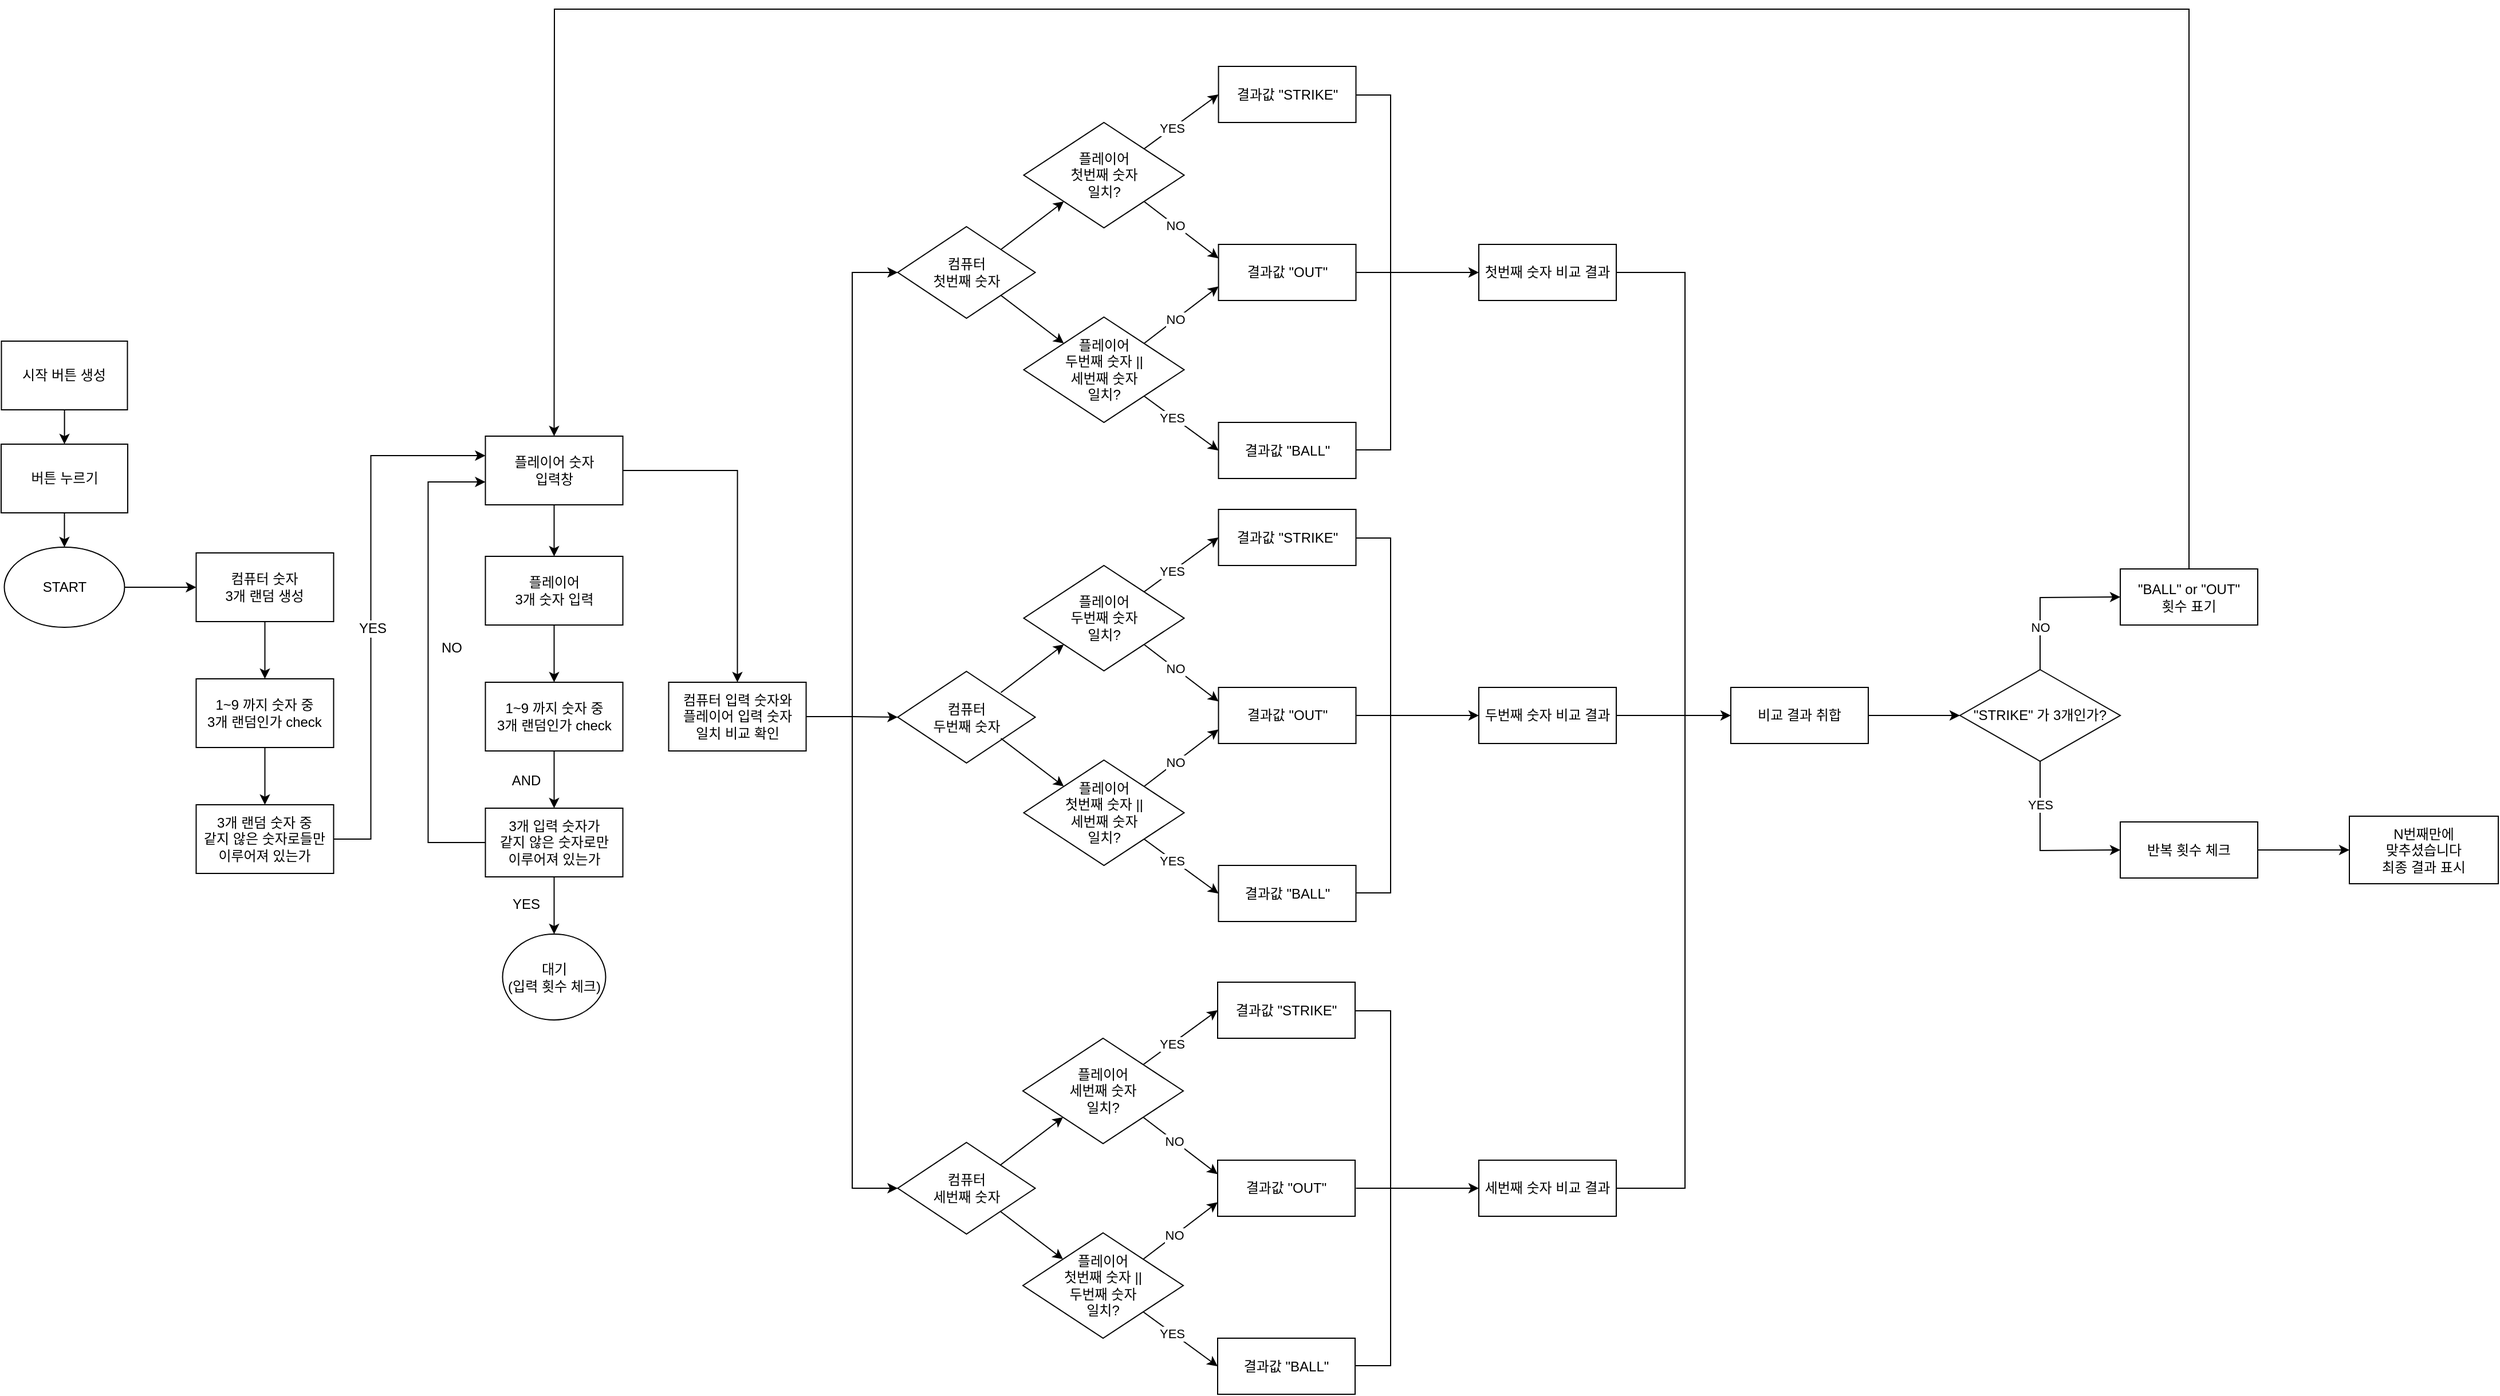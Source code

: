 <mxfile version="20.2.8" type="device"><diagram id="OBmI5fnnhrO9hhg0HkDY" name="페이지-1"><mxGraphModel dx="1426" dy="744" grid="1" gridSize="10" guides="1" tooltips="1" connect="1" arrows="1" fold="1" page="1" pageScale="1" pageWidth="2336" pageHeight="1654" math="0" shadow="0"><root><mxCell id="0"/><mxCell id="1" parent="0"/><mxCell id="VyMsgESgO7P7NkDalYMn-1" value="" style="edgeStyle=orthogonalEdgeStyle;rounded=0;orthogonalLoop=1;jettySize=auto;html=1;fontFamily=Helvetica;fontSize=12;fontColor=default;" edge="1" parent="1" source="VyMsgESgO7P7NkDalYMn-2" target="VyMsgESgO7P7NkDalYMn-6"><mxGeometry relative="1" as="geometry"/></mxCell><mxCell id="VyMsgESgO7P7NkDalYMn-2" value="컴퓨터 숫자&lt;br&gt;3개 랜덤 생성" style="rounded=0;whiteSpace=wrap;html=1;" vertex="1" parent="1"><mxGeometry x="230.25" y="555" width="120" height="60" as="geometry"/></mxCell><mxCell id="VyMsgESgO7P7NkDalYMn-3" value="" style="edgeStyle=orthogonalEdgeStyle;rounded=0;orthogonalLoop=1;jettySize=auto;html=1;fontFamily=Helvetica;fontSize=12;fontColor=default;" edge="1" parent="1" source="VyMsgESgO7P7NkDalYMn-4" target="VyMsgESgO7P7NkDalYMn-2"><mxGeometry relative="1" as="geometry"/></mxCell><mxCell id="VyMsgESgO7P7NkDalYMn-4" value="START" style="ellipse;whiteSpace=wrap;html=1;rounded=1;shadow=0;glass=0;strokeColor=default;strokeWidth=1;fontFamily=Helvetica;fontSize=12;fontColor=default;fillColor=default;" vertex="1" parent="1"><mxGeometry x="62.75" y="550" width="105" height="70" as="geometry"/></mxCell><mxCell id="VyMsgESgO7P7NkDalYMn-5" value="" style="edgeStyle=orthogonalEdgeStyle;rounded=0;orthogonalLoop=1;jettySize=auto;html=1;fontFamily=Helvetica;fontSize=12;fontColor=default;entryX=0.5;entryY=0;entryDx=0;entryDy=0;" edge="1" parent="1" source="VyMsgESgO7P7NkDalYMn-6" target="VyMsgESgO7P7NkDalYMn-9"><mxGeometry relative="1" as="geometry"/></mxCell><mxCell id="VyMsgESgO7P7NkDalYMn-6" value="1~9 까지 숫자 중&lt;br&gt;3개 랜덤인가 check" style="rounded=0;whiteSpace=wrap;html=1;" vertex="1" parent="1"><mxGeometry x="230.25" y="665" width="120" height="60" as="geometry"/></mxCell><mxCell id="VyMsgESgO7P7NkDalYMn-7" value="" style="edgeStyle=orthogonalEdgeStyle;rounded=0;orthogonalLoop=1;jettySize=auto;html=1;fontFamily=Helvetica;fontSize=12;fontColor=default;" edge="1" parent="1" source="VyMsgESgO7P7NkDalYMn-9" target="VyMsgESgO7P7NkDalYMn-15"><mxGeometry relative="1" as="geometry"><Array as="points"><mxPoint x="382.75" y="805"/><mxPoint x="382.75" y="470"/></Array></mxGeometry></mxCell><mxCell id="VyMsgESgO7P7NkDalYMn-8" value="YES" style="edgeLabel;html=1;align=center;verticalAlign=middle;resizable=0;points=[];fontSize=12;fontFamily=Helvetica;fontColor=default;" vertex="1" connectable="0" parent="VyMsgESgO7P7NkDalYMn-7"><mxGeometry x="-0.074" y="-1" relative="1" as="geometry"><mxPoint as="offset"/></mxGeometry></mxCell><mxCell id="VyMsgESgO7P7NkDalYMn-9" value="3개 랜덤 숫자 중&lt;br&gt;같지 않은 숫자로들만&lt;br&gt;이루어져 있는가" style="rounded=0;whiteSpace=wrap;html=1;" vertex="1" parent="1"><mxGeometry x="230.25" y="775" width="120" height="60" as="geometry"/></mxCell><mxCell id="VyMsgESgO7P7NkDalYMn-10" value="" style="edgeStyle=orthogonalEdgeStyle;rounded=0;orthogonalLoop=1;jettySize=auto;html=1;fontFamily=Helvetica;fontSize=12;fontColor=default;" edge="1" parent="1" source="VyMsgESgO7P7NkDalYMn-11" target="VyMsgESgO7P7NkDalYMn-13"><mxGeometry relative="1" as="geometry"/></mxCell><mxCell id="VyMsgESgO7P7NkDalYMn-11" value="시작 버튼 생성" style="rounded=0;whiteSpace=wrap;html=1;shadow=0;glass=0;strokeColor=default;strokeWidth=1;fontFamily=Helvetica;fontSize=12;fontColor=default;fillColor=default;" vertex="1" parent="1"><mxGeometry x="60.25" y="370" width="110" height="60" as="geometry"/></mxCell><mxCell id="VyMsgESgO7P7NkDalYMn-12" value="" style="edgeStyle=orthogonalEdgeStyle;rounded=0;orthogonalLoop=1;jettySize=auto;html=1;fontFamily=Helvetica;fontSize=12;fontColor=default;" edge="1" parent="1" source="VyMsgESgO7P7NkDalYMn-13" target="VyMsgESgO7P7NkDalYMn-4"><mxGeometry relative="1" as="geometry"/></mxCell><mxCell id="VyMsgESgO7P7NkDalYMn-13" value="버튼 누르기" style="rounded=0;whiteSpace=wrap;html=1;shadow=0;glass=0;strokeColor=default;strokeWidth=1;fontFamily=Helvetica;fontSize=12;fontColor=default;fillColor=default;" vertex="1" parent="1"><mxGeometry x="60" y="460" width="110.5" height="60" as="geometry"/></mxCell><mxCell id="VyMsgESgO7P7NkDalYMn-14" value="" style="edgeStyle=orthogonalEdgeStyle;rounded=0;orthogonalLoop=1;jettySize=auto;html=1;fontFamily=Helvetica;fontSize=12;fontColor=default;" edge="1" parent="1" source="VyMsgESgO7P7NkDalYMn-15" target="VyMsgESgO7P7NkDalYMn-17"><mxGeometry relative="1" as="geometry"/></mxCell><mxCell id="VyMsgESgO7P7NkDalYMn-28" value="" style="edgeStyle=orthogonalEdgeStyle;rounded=0;orthogonalLoop=1;jettySize=auto;html=1;entryX=0.5;entryY=0;entryDx=0;entryDy=0;" edge="1" parent="1" source="VyMsgESgO7P7NkDalYMn-15" target="VyMsgESgO7P7NkDalYMn-27"><mxGeometry relative="1" as="geometry"><mxPoint x="992.75" y="520" as="targetPoint"/><Array as="points"><mxPoint x="702.75" y="483"/></Array></mxGeometry></mxCell><mxCell id="VyMsgESgO7P7NkDalYMn-15" value="플레이어 숫자&lt;br&gt;입력창" style="rounded=0;whiteSpace=wrap;html=1;" vertex="1" parent="1"><mxGeometry x="482.75" y="453" width="120" height="60" as="geometry"/></mxCell><mxCell id="VyMsgESgO7P7NkDalYMn-16" value="" style="edgeStyle=orthogonalEdgeStyle;rounded=0;orthogonalLoop=1;jettySize=auto;html=1;fontFamily=Helvetica;fontSize=12;fontColor=default;" edge="1" parent="1" source="VyMsgESgO7P7NkDalYMn-17" target="VyMsgESgO7P7NkDalYMn-19"><mxGeometry relative="1" as="geometry"/></mxCell><mxCell id="VyMsgESgO7P7NkDalYMn-17" value="플레이어&lt;br&gt;3개 숫자 입력" style="rounded=0;whiteSpace=wrap;html=1;" vertex="1" parent="1"><mxGeometry x="482.75" y="558" width="120" height="60" as="geometry"/></mxCell><mxCell id="VyMsgESgO7P7NkDalYMn-18" value="" style="edgeStyle=orthogonalEdgeStyle;rounded=0;orthogonalLoop=1;jettySize=auto;html=1;fontFamily=Helvetica;fontSize=12;fontColor=default;" edge="1" parent="1" source="VyMsgESgO7P7NkDalYMn-19" target="VyMsgESgO7P7NkDalYMn-21"><mxGeometry relative="1" as="geometry"/></mxCell><mxCell id="VyMsgESgO7P7NkDalYMn-19" value="1~9 까지 숫자 중&lt;br&gt;3개 랜덤인가 check" style="rounded=0;whiteSpace=wrap;html=1;" vertex="1" parent="1"><mxGeometry x="482.75" y="668" width="120" height="60" as="geometry"/></mxCell><mxCell id="VyMsgESgO7P7NkDalYMn-20" value="" style="edgeStyle=orthogonalEdgeStyle;rounded=0;orthogonalLoop=1;jettySize=auto;html=1;fontFamily=Helvetica;fontSize=12;fontColor=default;" edge="1" parent="1" source="VyMsgESgO7P7NkDalYMn-21" target="VyMsgESgO7P7NkDalYMn-25"><mxGeometry relative="1" as="geometry"/></mxCell><mxCell id="VyMsgESgO7P7NkDalYMn-21" value="3개 입력 숫자가&lt;br&gt;같지 않은 숫자로만&lt;br&gt;이루어져 있는가" style="rounded=0;whiteSpace=wrap;html=1;" vertex="1" parent="1"><mxGeometry x="482.75" y="778" width="120" height="60" as="geometry"/></mxCell><mxCell id="VyMsgESgO7P7NkDalYMn-22" value="AND" style="text;html=1;align=center;verticalAlign=middle;resizable=0;points=[];autosize=1;strokeColor=none;fillColor=none;fontSize=12;fontFamily=Helvetica;fontColor=default;" vertex="1" parent="1"><mxGeometry x="492.75" y="738.5" width="50" height="30" as="geometry"/></mxCell><mxCell id="VyMsgESgO7P7NkDalYMn-23" value="" style="endArrow=classic;html=1;rounded=0;fontFamily=Helvetica;fontSize=12;fontColor=default;exitX=0;exitY=0.5;exitDx=0;exitDy=0;" edge="1" parent="1" source="VyMsgESgO7P7NkDalYMn-21"><mxGeometry width="50" height="50" relative="1" as="geometry"><mxPoint x="412.75" y="543" as="sourcePoint"/><mxPoint x="482.75" y="493" as="targetPoint"/><Array as="points"><mxPoint x="432.75" y="808"/><mxPoint x="432.75" y="493"/></Array></mxGeometry></mxCell><mxCell id="VyMsgESgO7P7NkDalYMn-24" value="NO" style="text;html=1;align=center;verticalAlign=middle;resizable=0;points=[];autosize=1;strokeColor=none;fillColor=none;fontSize=12;fontFamily=Helvetica;fontColor=default;" vertex="1" parent="1"><mxGeometry x="432.75" y="623" width="40" height="30" as="geometry"/></mxCell><mxCell id="VyMsgESgO7P7NkDalYMn-25" value="대기&lt;br&gt;(입력 횟수 체크)" style="ellipse;whiteSpace=wrap;html=1;rounded=0;" vertex="1" parent="1"><mxGeometry x="497.75" y="888" width="90" height="75" as="geometry"/></mxCell><mxCell id="VyMsgESgO7P7NkDalYMn-26" value="YES" style="text;html=1;align=center;verticalAlign=middle;resizable=0;points=[];autosize=1;strokeColor=none;fillColor=none;fontSize=12;fontFamily=Helvetica;fontColor=default;" vertex="1" parent="1"><mxGeometry x="492.75" y="847" width="50" height="30" as="geometry"/></mxCell><mxCell id="VyMsgESgO7P7NkDalYMn-48" value="" style="edgeStyle=orthogonalEdgeStyle;rounded=0;orthogonalLoop=1;jettySize=auto;html=1;" edge="1" parent="1" source="VyMsgESgO7P7NkDalYMn-27" target="VyMsgESgO7P7NkDalYMn-46"><mxGeometry relative="1" as="geometry"/></mxCell><mxCell id="VyMsgESgO7P7NkDalYMn-27" value="컴퓨터 입력 숫자와&lt;br&gt;플레이어 입력 숫자&lt;br&gt;일치 비교 확인" style="rounded=0;whiteSpace=wrap;html=1;" vertex="1" parent="1"><mxGeometry x="642.75" y="668" width="120" height="60" as="geometry"/></mxCell><mxCell id="VyMsgESgO7P7NkDalYMn-44" value="컴퓨터&lt;br&gt;첫번째 숫자" style="rhombus;whiteSpace=wrap;html=1;" vertex="1" parent="1"><mxGeometry x="842.75" y="270" width="120" height="80" as="geometry"/></mxCell><mxCell id="VyMsgESgO7P7NkDalYMn-46" value="컴퓨터&lt;br&gt;두번째 숫자" style="rhombus;whiteSpace=wrap;html=1;" vertex="1" parent="1"><mxGeometry x="842.75" y="658.5" width="120" height="80" as="geometry"/></mxCell><mxCell id="VyMsgESgO7P7NkDalYMn-47" value="컴퓨터&lt;br&gt;세번째 숫자" style="rhombus;whiteSpace=wrap;html=1;" vertex="1" parent="1"><mxGeometry x="842.75" y="1070" width="120" height="80" as="geometry"/></mxCell><mxCell id="VyMsgESgO7P7NkDalYMn-49" value="" style="endArrow=classic;startArrow=classic;html=1;rounded=0;entryX=0;entryY=0.5;entryDx=0;entryDy=0;exitX=0;exitY=0.5;exitDx=0;exitDy=0;" edge="1" parent="1" source="VyMsgESgO7P7NkDalYMn-47" target="VyMsgESgO7P7NkDalYMn-44"><mxGeometry width="50" height="50" relative="1" as="geometry"><mxPoint x="782.75" y="650" as="sourcePoint"/><mxPoint x="832.75" y="600" as="targetPoint"/><Array as="points"><mxPoint x="803" y="1110"/><mxPoint x="803" y="310"/></Array></mxGeometry></mxCell><mxCell id="VyMsgESgO7P7NkDalYMn-50" value="" style="endArrow=classic;html=1;rounded=0;exitX=1;exitY=0;exitDx=0;exitDy=0;entryX=0;entryY=1;entryDx=0;entryDy=0;" edge="1" parent="1" source="VyMsgESgO7P7NkDalYMn-44" target="VyMsgESgO7P7NkDalYMn-55"><mxGeometry width="50" height="50" relative="1" as="geometry"><mxPoint x="952.75" y="270" as="sourcePoint"/><mxPoint x="1002.75" y="262" as="targetPoint"/></mxGeometry></mxCell><mxCell id="VyMsgESgO7P7NkDalYMn-51" value="" style="endArrow=classic;html=1;rounded=0;exitX=1;exitY=1;exitDx=0;exitDy=0;entryX=0;entryY=0;entryDx=0;entryDy=0;" edge="1" parent="1" source="VyMsgESgO7P7NkDalYMn-44" target="VyMsgESgO7P7NkDalYMn-54"><mxGeometry width="50" height="50" relative="1" as="geometry"><mxPoint x="972.75" y="362" as="sourcePoint"/><mxPoint x="1002.75" y="362" as="targetPoint"/></mxGeometry></mxCell><mxCell id="VyMsgESgO7P7NkDalYMn-54" value="플레이어&lt;br&gt;두번째 숫자 ||&lt;br&gt;세번째 숫자&lt;br&gt;일치?" style="rhombus;whiteSpace=wrap;html=1;" vertex="1" parent="1"><mxGeometry x="952.75" y="349" width="140" height="92" as="geometry"/></mxCell><mxCell id="VyMsgESgO7P7NkDalYMn-55" value="플레이어&lt;br&gt;첫번째 숫자&lt;br&gt;일치?" style="rhombus;whiteSpace=wrap;html=1;" vertex="1" parent="1"><mxGeometry x="952.75" y="179" width="140" height="92" as="geometry"/></mxCell><mxCell id="VyMsgESgO7P7NkDalYMn-57" value="결과값 &quot;OUT&quot;" style="rounded=0;whiteSpace=wrap;html=1;" vertex="1" parent="1"><mxGeometry x="1122.75" y="285.5" width="120" height="49" as="geometry"/></mxCell><mxCell id="VyMsgESgO7P7NkDalYMn-58" value="" style="endArrow=classic;html=1;rounded=0;exitX=1;exitY=1;exitDx=0;exitDy=0;entryX=0;entryY=0.25;entryDx=0;entryDy=0;" edge="1" parent="1" source="VyMsgESgO7P7NkDalYMn-55" target="VyMsgESgO7P7NkDalYMn-57"><mxGeometry width="50" height="50" relative="1" as="geometry"><mxPoint x="1102.75" y="250" as="sourcePoint"/><mxPoint x="1152.75" y="200" as="targetPoint"/></mxGeometry></mxCell><mxCell id="VyMsgESgO7P7NkDalYMn-62" value="NO" style="edgeLabel;html=1;align=center;verticalAlign=middle;resizable=0;points=[];" vertex="1" connectable="0" parent="VyMsgESgO7P7NkDalYMn-58"><mxGeometry x="-0.164" relative="1" as="geometry"><mxPoint as="offset"/></mxGeometry></mxCell><mxCell id="VyMsgESgO7P7NkDalYMn-59" value="" style="endArrow=classic;html=1;rounded=0;exitX=1;exitY=0;exitDx=0;exitDy=0;entryX=0;entryY=0.75;entryDx=0;entryDy=0;" edge="1" parent="1" source="VyMsgESgO7P7NkDalYMn-54" target="VyMsgESgO7P7NkDalYMn-57"><mxGeometry width="50" height="50" relative="1" as="geometry"><mxPoint x="1052.75" y="335" as="sourcePoint"/><mxPoint x="1102.75" y="285" as="targetPoint"/></mxGeometry></mxCell><mxCell id="VyMsgESgO7P7NkDalYMn-61" value="NO" style="edgeLabel;html=1;align=center;verticalAlign=middle;resizable=0;points=[];" vertex="1" connectable="0" parent="VyMsgESgO7P7NkDalYMn-59"><mxGeometry x="-0.13" relative="1" as="geometry"><mxPoint x="-1" as="offset"/></mxGeometry></mxCell><mxCell id="VyMsgESgO7P7NkDalYMn-63" value="" style="endArrow=classic;html=1;rounded=0;exitX=1;exitY=0;exitDx=0;exitDy=0;entryX=0;entryY=0.5;entryDx=0;entryDy=0;" edge="1" parent="1" source="VyMsgESgO7P7NkDalYMn-55" target="VyMsgESgO7P7NkDalYMn-64"><mxGeometry width="50" height="50" relative="1" as="geometry"><mxPoint x="1072.75" y="200" as="sourcePoint"/><mxPoint x="1122.75" y="150" as="targetPoint"/></mxGeometry></mxCell><mxCell id="VyMsgESgO7P7NkDalYMn-65" value="YES" style="edgeLabel;html=1;align=center;verticalAlign=middle;resizable=0;points=[];" vertex="1" connectable="0" parent="VyMsgESgO7P7NkDalYMn-63"><mxGeometry x="-0.215" relative="1" as="geometry"><mxPoint x="-1" as="offset"/></mxGeometry></mxCell><mxCell id="VyMsgESgO7P7NkDalYMn-64" value="결과값 &quot;STRIKE&quot;" style="rounded=0;whiteSpace=wrap;html=1;" vertex="1" parent="1"><mxGeometry x="1122.75" y="130" width="120" height="49" as="geometry"/></mxCell><mxCell id="VyMsgESgO7P7NkDalYMn-66" value="결과값 &quot;BALL&quot;" style="rounded=0;whiteSpace=wrap;html=1;" vertex="1" parent="1"><mxGeometry x="1122.75" y="441" width="120" height="49" as="geometry"/></mxCell><mxCell id="VyMsgESgO7P7NkDalYMn-67" value="" style="endArrow=classic;html=1;rounded=0;exitX=1;exitY=1;exitDx=0;exitDy=0;entryX=0;entryY=0.5;entryDx=0;entryDy=0;" edge="1" parent="1" source="VyMsgESgO7P7NkDalYMn-54" target="VyMsgESgO7P7NkDalYMn-66"><mxGeometry width="50" height="50" relative="1" as="geometry"><mxPoint x="1067.75" y="212" as="sourcePoint"/><mxPoint x="1132.75" y="164.5" as="targetPoint"/></mxGeometry></mxCell><mxCell id="VyMsgESgO7P7NkDalYMn-68" value="YES" style="edgeLabel;html=1;align=center;verticalAlign=middle;resizable=0;points=[];" vertex="1" connectable="0" parent="VyMsgESgO7P7NkDalYMn-67"><mxGeometry x="-0.215" relative="1" as="geometry"><mxPoint x="-1" as="offset"/></mxGeometry></mxCell><mxCell id="VyMsgESgO7P7NkDalYMn-100" value="" style="group" vertex="1" connectable="0" parent="1"><mxGeometry x="932.75" y="517" width="310" height="360" as="geometry"/></mxCell><mxCell id="VyMsgESgO7P7NkDalYMn-85" value="" style="endArrow=classic;html=1;rounded=0;exitX=1;exitY=0;exitDx=0;exitDy=0;entryX=0;entryY=1;entryDx=0;entryDy=0;" edge="1" parent="VyMsgESgO7P7NkDalYMn-100" target="VyMsgESgO7P7NkDalYMn-88"><mxGeometry width="50" height="50" relative="1" as="geometry"><mxPoint y="160" as="sourcePoint"/><mxPoint x="70" y="132" as="targetPoint"/></mxGeometry></mxCell><mxCell id="VyMsgESgO7P7NkDalYMn-86" value="" style="endArrow=classic;html=1;rounded=0;exitX=1;exitY=1;exitDx=0;exitDy=0;entryX=0;entryY=0;entryDx=0;entryDy=0;" edge="1" parent="VyMsgESgO7P7NkDalYMn-100" target="VyMsgESgO7P7NkDalYMn-87"><mxGeometry width="50" height="50" relative="1" as="geometry"><mxPoint y="200" as="sourcePoint"/><mxPoint x="70" y="232" as="targetPoint"/></mxGeometry></mxCell><mxCell id="VyMsgESgO7P7NkDalYMn-87" value="플레이어&lt;br&gt;첫번째 숫자 ||&lt;br&gt;세번째 숫자&lt;br&gt;일치?" style="rhombus;whiteSpace=wrap;html=1;" vertex="1" parent="VyMsgESgO7P7NkDalYMn-100"><mxGeometry x="20" y="219" width="140" height="92" as="geometry"/></mxCell><mxCell id="VyMsgESgO7P7NkDalYMn-88" value="플레이어&lt;br&gt;두번째 숫자&lt;br&gt;일치?" style="rhombus;whiteSpace=wrap;html=1;" vertex="1" parent="VyMsgESgO7P7NkDalYMn-100"><mxGeometry x="20" y="49" width="140" height="92" as="geometry"/></mxCell><mxCell id="VyMsgESgO7P7NkDalYMn-89" value="결과값 &quot;OUT&quot;" style="rounded=0;whiteSpace=wrap;html=1;" vertex="1" parent="VyMsgESgO7P7NkDalYMn-100"><mxGeometry x="190" y="155.5" width="120" height="49" as="geometry"/></mxCell><mxCell id="VyMsgESgO7P7NkDalYMn-90" value="" style="endArrow=classic;html=1;rounded=0;exitX=1;exitY=1;exitDx=0;exitDy=0;entryX=0;entryY=0.25;entryDx=0;entryDy=0;" edge="1" parent="VyMsgESgO7P7NkDalYMn-100" source="VyMsgESgO7P7NkDalYMn-88" target="VyMsgESgO7P7NkDalYMn-89"><mxGeometry width="50" height="50" relative="1" as="geometry"><mxPoint x="170" y="120" as="sourcePoint"/><mxPoint x="220" y="70" as="targetPoint"/></mxGeometry></mxCell><mxCell id="VyMsgESgO7P7NkDalYMn-91" value="NO" style="edgeLabel;html=1;align=center;verticalAlign=middle;resizable=0;points=[];" vertex="1" connectable="0" parent="VyMsgESgO7P7NkDalYMn-90"><mxGeometry x="-0.164" relative="1" as="geometry"><mxPoint as="offset"/></mxGeometry></mxCell><mxCell id="VyMsgESgO7P7NkDalYMn-92" value="" style="endArrow=classic;html=1;rounded=0;exitX=1;exitY=0;exitDx=0;exitDy=0;entryX=0;entryY=0.75;entryDx=0;entryDy=0;" edge="1" parent="VyMsgESgO7P7NkDalYMn-100" source="VyMsgESgO7P7NkDalYMn-87" target="VyMsgESgO7P7NkDalYMn-89"><mxGeometry width="50" height="50" relative="1" as="geometry"><mxPoint x="120" y="205" as="sourcePoint"/><mxPoint x="170" y="155" as="targetPoint"/></mxGeometry></mxCell><mxCell id="VyMsgESgO7P7NkDalYMn-93" value="NO" style="edgeLabel;html=1;align=center;verticalAlign=middle;resizable=0;points=[];" vertex="1" connectable="0" parent="VyMsgESgO7P7NkDalYMn-92"><mxGeometry x="-0.13" relative="1" as="geometry"><mxPoint x="-1" as="offset"/></mxGeometry></mxCell><mxCell id="VyMsgESgO7P7NkDalYMn-94" value="" style="endArrow=classic;html=1;rounded=0;exitX=1;exitY=0;exitDx=0;exitDy=0;entryX=0;entryY=0.5;entryDx=0;entryDy=0;" edge="1" parent="VyMsgESgO7P7NkDalYMn-100" source="VyMsgESgO7P7NkDalYMn-88" target="VyMsgESgO7P7NkDalYMn-96"><mxGeometry width="50" height="50" relative="1" as="geometry"><mxPoint x="140" y="70" as="sourcePoint"/><mxPoint x="190" y="20" as="targetPoint"/></mxGeometry></mxCell><mxCell id="VyMsgESgO7P7NkDalYMn-95" value="YES" style="edgeLabel;html=1;align=center;verticalAlign=middle;resizable=0;points=[];" vertex="1" connectable="0" parent="VyMsgESgO7P7NkDalYMn-94"><mxGeometry x="-0.215" relative="1" as="geometry"><mxPoint x="-1" as="offset"/></mxGeometry></mxCell><mxCell id="VyMsgESgO7P7NkDalYMn-96" value="결과값 &quot;STRIKE&quot;" style="rounded=0;whiteSpace=wrap;html=1;" vertex="1" parent="VyMsgESgO7P7NkDalYMn-100"><mxGeometry x="190" width="120" height="49" as="geometry"/></mxCell><mxCell id="VyMsgESgO7P7NkDalYMn-97" value="결과값 &quot;BALL&quot;" style="rounded=0;whiteSpace=wrap;html=1;" vertex="1" parent="VyMsgESgO7P7NkDalYMn-100"><mxGeometry x="190" y="311" width="120" height="49" as="geometry"/></mxCell><mxCell id="VyMsgESgO7P7NkDalYMn-98" value="" style="endArrow=classic;html=1;rounded=0;exitX=1;exitY=1;exitDx=0;exitDy=0;entryX=0;entryY=0.5;entryDx=0;entryDy=0;" edge="1" parent="VyMsgESgO7P7NkDalYMn-100" source="VyMsgESgO7P7NkDalYMn-87" target="VyMsgESgO7P7NkDalYMn-97"><mxGeometry width="50" height="50" relative="1" as="geometry"><mxPoint x="135" y="82" as="sourcePoint"/><mxPoint x="200" y="34.5" as="targetPoint"/></mxGeometry></mxCell><mxCell id="VyMsgESgO7P7NkDalYMn-99" value="YES" style="edgeLabel;html=1;align=center;verticalAlign=middle;resizable=0;points=[];" vertex="1" connectable="0" parent="VyMsgESgO7P7NkDalYMn-98"><mxGeometry x="-0.215" relative="1" as="geometry"><mxPoint x="-1" as="offset"/></mxGeometry></mxCell><mxCell id="VyMsgESgO7P7NkDalYMn-101" value="" style="group" vertex="1" connectable="0" parent="VyMsgESgO7P7NkDalYMn-100"><mxGeometry x="-0.75" y="413" width="310" height="360" as="geometry"/></mxCell><mxCell id="VyMsgESgO7P7NkDalYMn-102" value="" style="endArrow=classic;html=1;rounded=0;exitX=1;exitY=0;exitDx=0;exitDy=0;entryX=0;entryY=1;entryDx=0;entryDy=0;" edge="1" parent="VyMsgESgO7P7NkDalYMn-101" target="VyMsgESgO7P7NkDalYMn-105"><mxGeometry width="50" height="50" relative="1" as="geometry"><mxPoint y="160" as="sourcePoint"/><mxPoint x="70" y="132" as="targetPoint"/></mxGeometry></mxCell><mxCell id="VyMsgESgO7P7NkDalYMn-103" value="" style="endArrow=classic;html=1;rounded=0;exitX=1;exitY=1;exitDx=0;exitDy=0;entryX=0;entryY=0;entryDx=0;entryDy=0;" edge="1" parent="VyMsgESgO7P7NkDalYMn-101" target="VyMsgESgO7P7NkDalYMn-104"><mxGeometry width="50" height="50" relative="1" as="geometry"><mxPoint y="200" as="sourcePoint"/><mxPoint x="70" y="232" as="targetPoint"/></mxGeometry></mxCell><mxCell id="VyMsgESgO7P7NkDalYMn-104" value="플레이어&lt;br&gt;첫번째 숫자 ||&lt;br&gt;두번째 숫자&lt;br&gt;일치?" style="rhombus;whiteSpace=wrap;html=1;" vertex="1" parent="VyMsgESgO7P7NkDalYMn-101"><mxGeometry x="20" y="219" width="140" height="92" as="geometry"/></mxCell><mxCell id="VyMsgESgO7P7NkDalYMn-105" value="플레이어&lt;br&gt;세번째 숫자&lt;br&gt;일치?" style="rhombus;whiteSpace=wrap;html=1;" vertex="1" parent="VyMsgESgO7P7NkDalYMn-101"><mxGeometry x="20" y="49" width="140" height="92" as="geometry"/></mxCell><mxCell id="VyMsgESgO7P7NkDalYMn-106" value="결과값 &quot;OUT&quot;" style="rounded=0;whiteSpace=wrap;html=1;" vertex="1" parent="VyMsgESgO7P7NkDalYMn-101"><mxGeometry x="190" y="155.5" width="120" height="49" as="geometry"/></mxCell><mxCell id="VyMsgESgO7P7NkDalYMn-107" value="" style="endArrow=classic;html=1;rounded=0;exitX=1;exitY=1;exitDx=0;exitDy=0;entryX=0;entryY=0.25;entryDx=0;entryDy=0;" edge="1" parent="VyMsgESgO7P7NkDalYMn-101" source="VyMsgESgO7P7NkDalYMn-105" target="VyMsgESgO7P7NkDalYMn-106"><mxGeometry width="50" height="50" relative="1" as="geometry"><mxPoint x="170" y="120" as="sourcePoint"/><mxPoint x="220" y="70" as="targetPoint"/></mxGeometry></mxCell><mxCell id="VyMsgESgO7P7NkDalYMn-108" value="NO" style="edgeLabel;html=1;align=center;verticalAlign=middle;resizable=0;points=[];" vertex="1" connectable="0" parent="VyMsgESgO7P7NkDalYMn-107"><mxGeometry x="-0.164" relative="1" as="geometry"><mxPoint as="offset"/></mxGeometry></mxCell><mxCell id="VyMsgESgO7P7NkDalYMn-109" value="" style="endArrow=classic;html=1;rounded=0;exitX=1;exitY=0;exitDx=0;exitDy=0;entryX=0;entryY=0.75;entryDx=0;entryDy=0;" edge="1" parent="VyMsgESgO7P7NkDalYMn-101" source="VyMsgESgO7P7NkDalYMn-104" target="VyMsgESgO7P7NkDalYMn-106"><mxGeometry width="50" height="50" relative="1" as="geometry"><mxPoint x="120" y="205" as="sourcePoint"/><mxPoint x="170" y="155" as="targetPoint"/></mxGeometry></mxCell><mxCell id="VyMsgESgO7P7NkDalYMn-110" value="NO" style="edgeLabel;html=1;align=center;verticalAlign=middle;resizable=0;points=[];" vertex="1" connectable="0" parent="VyMsgESgO7P7NkDalYMn-109"><mxGeometry x="-0.13" relative="1" as="geometry"><mxPoint x="-1" as="offset"/></mxGeometry></mxCell><mxCell id="VyMsgESgO7P7NkDalYMn-111" value="" style="endArrow=classic;html=1;rounded=0;exitX=1;exitY=0;exitDx=0;exitDy=0;entryX=0;entryY=0.5;entryDx=0;entryDy=0;" edge="1" parent="VyMsgESgO7P7NkDalYMn-101" source="VyMsgESgO7P7NkDalYMn-105" target="VyMsgESgO7P7NkDalYMn-113"><mxGeometry width="50" height="50" relative="1" as="geometry"><mxPoint x="140" y="70" as="sourcePoint"/><mxPoint x="190" y="20" as="targetPoint"/></mxGeometry></mxCell><mxCell id="VyMsgESgO7P7NkDalYMn-112" value="YES" style="edgeLabel;html=1;align=center;verticalAlign=middle;resizable=0;points=[];" vertex="1" connectable="0" parent="VyMsgESgO7P7NkDalYMn-111"><mxGeometry x="-0.215" relative="1" as="geometry"><mxPoint x="-1" as="offset"/></mxGeometry></mxCell><mxCell id="VyMsgESgO7P7NkDalYMn-113" value="결과값 &quot;STRIKE&quot;" style="rounded=0;whiteSpace=wrap;html=1;" vertex="1" parent="VyMsgESgO7P7NkDalYMn-101"><mxGeometry x="190" width="120" height="49" as="geometry"/></mxCell><mxCell id="VyMsgESgO7P7NkDalYMn-114" value="결과값 &quot;BALL&quot;" style="rounded=0;whiteSpace=wrap;html=1;" vertex="1" parent="VyMsgESgO7P7NkDalYMn-101"><mxGeometry x="190" y="311" width="120" height="49" as="geometry"/></mxCell><mxCell id="VyMsgESgO7P7NkDalYMn-115" value="" style="endArrow=classic;html=1;rounded=0;exitX=1;exitY=1;exitDx=0;exitDy=0;entryX=0;entryY=0.5;entryDx=0;entryDy=0;" edge="1" parent="VyMsgESgO7P7NkDalYMn-101" source="VyMsgESgO7P7NkDalYMn-104" target="VyMsgESgO7P7NkDalYMn-114"><mxGeometry width="50" height="50" relative="1" as="geometry"><mxPoint x="135" y="82" as="sourcePoint"/><mxPoint x="200" y="34.5" as="targetPoint"/></mxGeometry></mxCell><mxCell id="VyMsgESgO7P7NkDalYMn-116" value="YES" style="edgeLabel;html=1;align=center;verticalAlign=middle;resizable=0;points=[];" vertex="1" connectable="0" parent="VyMsgESgO7P7NkDalYMn-115"><mxGeometry x="-0.215" relative="1" as="geometry"><mxPoint x="-1" as="offset"/></mxGeometry></mxCell><mxCell id="VyMsgESgO7P7NkDalYMn-121" value="" style="shape=partialRectangle;whiteSpace=wrap;html=1;bottom=1;right=1;left=1;top=0;fillColor=none;routingCenterX=-0.5;rotation=-90;" vertex="1" parent="1"><mxGeometry x="1103" y="295" width="310" height="30" as="geometry"/></mxCell><mxCell id="VyMsgESgO7P7NkDalYMn-123" value="" style="endArrow=classic;html=1;rounded=0;" edge="1" parent="1"><mxGeometry width="50" height="50" relative="1" as="geometry"><mxPoint x="1242.75" y="310" as="sourcePoint"/><mxPoint x="1350" y="310" as="targetPoint"/></mxGeometry></mxCell><mxCell id="VyMsgESgO7P7NkDalYMn-125" value="첫번째 숫자 비교 결과" style="rounded=0;whiteSpace=wrap;html=1;" vertex="1" parent="1"><mxGeometry x="1350" y="285.5" width="120" height="49" as="geometry"/></mxCell><mxCell id="VyMsgESgO7P7NkDalYMn-145" value="" style="shape=partialRectangle;whiteSpace=wrap;html=1;bottom=1;right=1;left=1;top=0;fillColor=none;routingCenterX=-0.5;rotation=-90;" vertex="1" parent="1"><mxGeometry x="1103" y="682" width="310" height="30" as="geometry"/></mxCell><mxCell id="VyMsgESgO7P7NkDalYMn-146" value="" style="endArrow=classic;html=1;rounded=0;" edge="1" parent="1"><mxGeometry width="50" height="50" relative="1" as="geometry"><mxPoint x="1242.75" y="697" as="sourcePoint"/><mxPoint x="1350" y="697" as="targetPoint"/></mxGeometry></mxCell><mxCell id="VyMsgESgO7P7NkDalYMn-171" value="" style="edgeStyle=orthogonalEdgeStyle;rounded=0;orthogonalLoop=1;jettySize=auto;html=1;fontSize=23;" edge="1" parent="1" source="VyMsgESgO7P7NkDalYMn-147" target="VyMsgESgO7P7NkDalYMn-170"><mxGeometry relative="1" as="geometry"/></mxCell><mxCell id="VyMsgESgO7P7NkDalYMn-147" value="두번째 숫자 비교 결과" style="rounded=0;whiteSpace=wrap;html=1;" vertex="1" parent="1"><mxGeometry x="1350" y="672.5" width="120" height="49" as="geometry"/></mxCell><mxCell id="VyMsgESgO7P7NkDalYMn-148" value="" style="shape=partialRectangle;whiteSpace=wrap;html=1;bottom=1;right=1;left=1;top=0;fillColor=none;routingCenterX=-0.5;rotation=-90;" vertex="1" parent="1"><mxGeometry x="1103" y="1095" width="310" height="30" as="geometry"/></mxCell><mxCell id="VyMsgESgO7P7NkDalYMn-149" value="" style="endArrow=classic;html=1;rounded=0;" edge="1" parent="1"><mxGeometry width="50" height="50" relative="1" as="geometry"><mxPoint x="1242.75" y="1110" as="sourcePoint"/><mxPoint x="1350" y="1110" as="targetPoint"/></mxGeometry></mxCell><mxCell id="VyMsgESgO7P7NkDalYMn-150" value="세번째 숫자 비교 결과" style="rounded=0;whiteSpace=wrap;html=1;" vertex="1" parent="1"><mxGeometry x="1350" y="1085.5" width="120" height="49" as="geometry"/></mxCell><mxCell id="VyMsgESgO7P7NkDalYMn-151" value="" style="shape=partialRectangle;whiteSpace=wrap;html=1;bottom=1;right=1;left=1;top=0;fillColor=none;routingCenterX=-0.5;fontSize=23;direction=north;" vertex="1" parent="1"><mxGeometry x="1470" y="310" width="60" height="800" as="geometry"/></mxCell><mxCell id="VyMsgESgO7P7NkDalYMn-173" value="" style="edgeStyle=orthogonalEdgeStyle;rounded=0;orthogonalLoop=1;jettySize=auto;html=1;fontSize=23;" edge="1" parent="1" source="VyMsgESgO7P7NkDalYMn-170" target="VyMsgESgO7P7NkDalYMn-172"><mxGeometry relative="1" as="geometry"/></mxCell><mxCell id="VyMsgESgO7P7NkDalYMn-170" value="비교 결과 취합" style="rounded=0;whiteSpace=wrap;html=1;" vertex="1" parent="1"><mxGeometry x="1570" y="672.5" width="120" height="49" as="geometry"/></mxCell><mxCell id="VyMsgESgO7P7NkDalYMn-172" value="&quot;STRIKE&quot; 가 3개인가?" style="rhombus;whiteSpace=wrap;html=1;rounded=0;" vertex="1" parent="1"><mxGeometry x="1770" y="657" width="140" height="80" as="geometry"/></mxCell><mxCell id="VyMsgESgO7P7NkDalYMn-174" value="" style="endArrow=classic;html=1;rounded=0;fontSize=23;exitX=0.5;exitY=0;exitDx=0;exitDy=0;entryX=0;entryY=0.5;entryDx=0;entryDy=0;" edge="1" parent="1" source="VyMsgESgO7P7NkDalYMn-172" target="VyMsgESgO7P7NkDalYMn-177"><mxGeometry width="50" height="50" relative="1" as="geometry"><mxPoint x="1890" y="663" as="sourcePoint"/><mxPoint x="1950" y="620" as="targetPoint"/><Array as="points"><mxPoint x="1840" y="594"/></Array></mxGeometry></mxCell><mxCell id="VyMsgESgO7P7NkDalYMn-179" value="NO" style="edgeLabel;html=1;align=center;verticalAlign=middle;resizable=0;points=[];fontSize=11;" vertex="1" connectable="0" parent="VyMsgESgO7P7NkDalYMn-174"><mxGeometry x="-0.191" y="1" relative="1" as="geometry"><mxPoint x="1" y="17" as="offset"/></mxGeometry></mxCell><mxCell id="VyMsgESgO7P7NkDalYMn-175" value="" style="endArrow=classic;html=1;rounded=0;fontSize=23;exitX=0.5;exitY=1;exitDx=0;exitDy=0;entryX=0;entryY=0.5;entryDx=0;entryDy=0;" edge="1" parent="1" source="VyMsgESgO7P7NkDalYMn-172" target="VyMsgESgO7P7NkDalYMn-176"><mxGeometry width="50" height="50" relative="1" as="geometry"><mxPoint x="1945" y="760" as="sourcePoint"/><mxPoint x="1945" y="770" as="targetPoint"/><Array as="points"><mxPoint x="1840" y="815"/></Array></mxGeometry></mxCell><mxCell id="VyMsgESgO7P7NkDalYMn-178" value="&lt;span style=&quot;font-size: 11px;&quot;&gt;YES&lt;/span&gt;" style="edgeLabel;html=1;align=center;verticalAlign=middle;resizable=0;points=[];fontSize=11;" vertex="1" connectable="0" parent="VyMsgESgO7P7NkDalYMn-175"><mxGeometry x="-0.173" y="1" relative="1" as="geometry"><mxPoint x="-1" y="-23" as="offset"/></mxGeometry></mxCell><mxCell id="VyMsgESgO7P7NkDalYMn-183" value="" style="edgeStyle=orthogonalEdgeStyle;rounded=0;orthogonalLoop=1;jettySize=auto;html=1;fontSize=11;" edge="1" parent="1" source="VyMsgESgO7P7NkDalYMn-176" target="VyMsgESgO7P7NkDalYMn-182"><mxGeometry relative="1" as="geometry"/></mxCell><mxCell id="VyMsgESgO7P7NkDalYMn-176" value="반복 횟수 체크" style="rounded=0;whiteSpace=wrap;html=1;" vertex="1" parent="1"><mxGeometry x="1910" y="790" width="120" height="49" as="geometry"/></mxCell><mxCell id="VyMsgESgO7P7NkDalYMn-177" value="&quot;BALL&quot; or &quot;OUT&quot;&lt;br&gt;횟수 표기" style="rounded=0;whiteSpace=wrap;html=1;" vertex="1" parent="1"><mxGeometry x="1910" y="569" width="120" height="49" as="geometry"/></mxCell><mxCell id="VyMsgESgO7P7NkDalYMn-181" value="" style="endArrow=classic;html=1;rounded=0;fontSize=11;exitX=0.5;exitY=0;exitDx=0;exitDy=0;entryX=0.5;entryY=0;entryDx=0;entryDy=0;" edge="1" parent="1" source="VyMsgESgO7P7NkDalYMn-177" target="VyMsgESgO7P7NkDalYMn-15"><mxGeometry width="50" height="50" relative="1" as="geometry"><mxPoint x="1410" y="420" as="sourcePoint"/><mxPoint x="1180" y="70" as="targetPoint"/><Array as="points"><mxPoint x="1970" y="80"/><mxPoint x="543" y="80"/></Array></mxGeometry></mxCell><mxCell id="VyMsgESgO7P7NkDalYMn-182" value="N번째만에&lt;br&gt;맞추셨습니다&lt;br&gt;최종 결과 표시" style="rounded=0;whiteSpace=wrap;html=1;" vertex="1" parent="1"><mxGeometry x="2110" y="785" width="130" height="59" as="geometry"/></mxCell></root></mxGraphModel></diagram></mxfile>